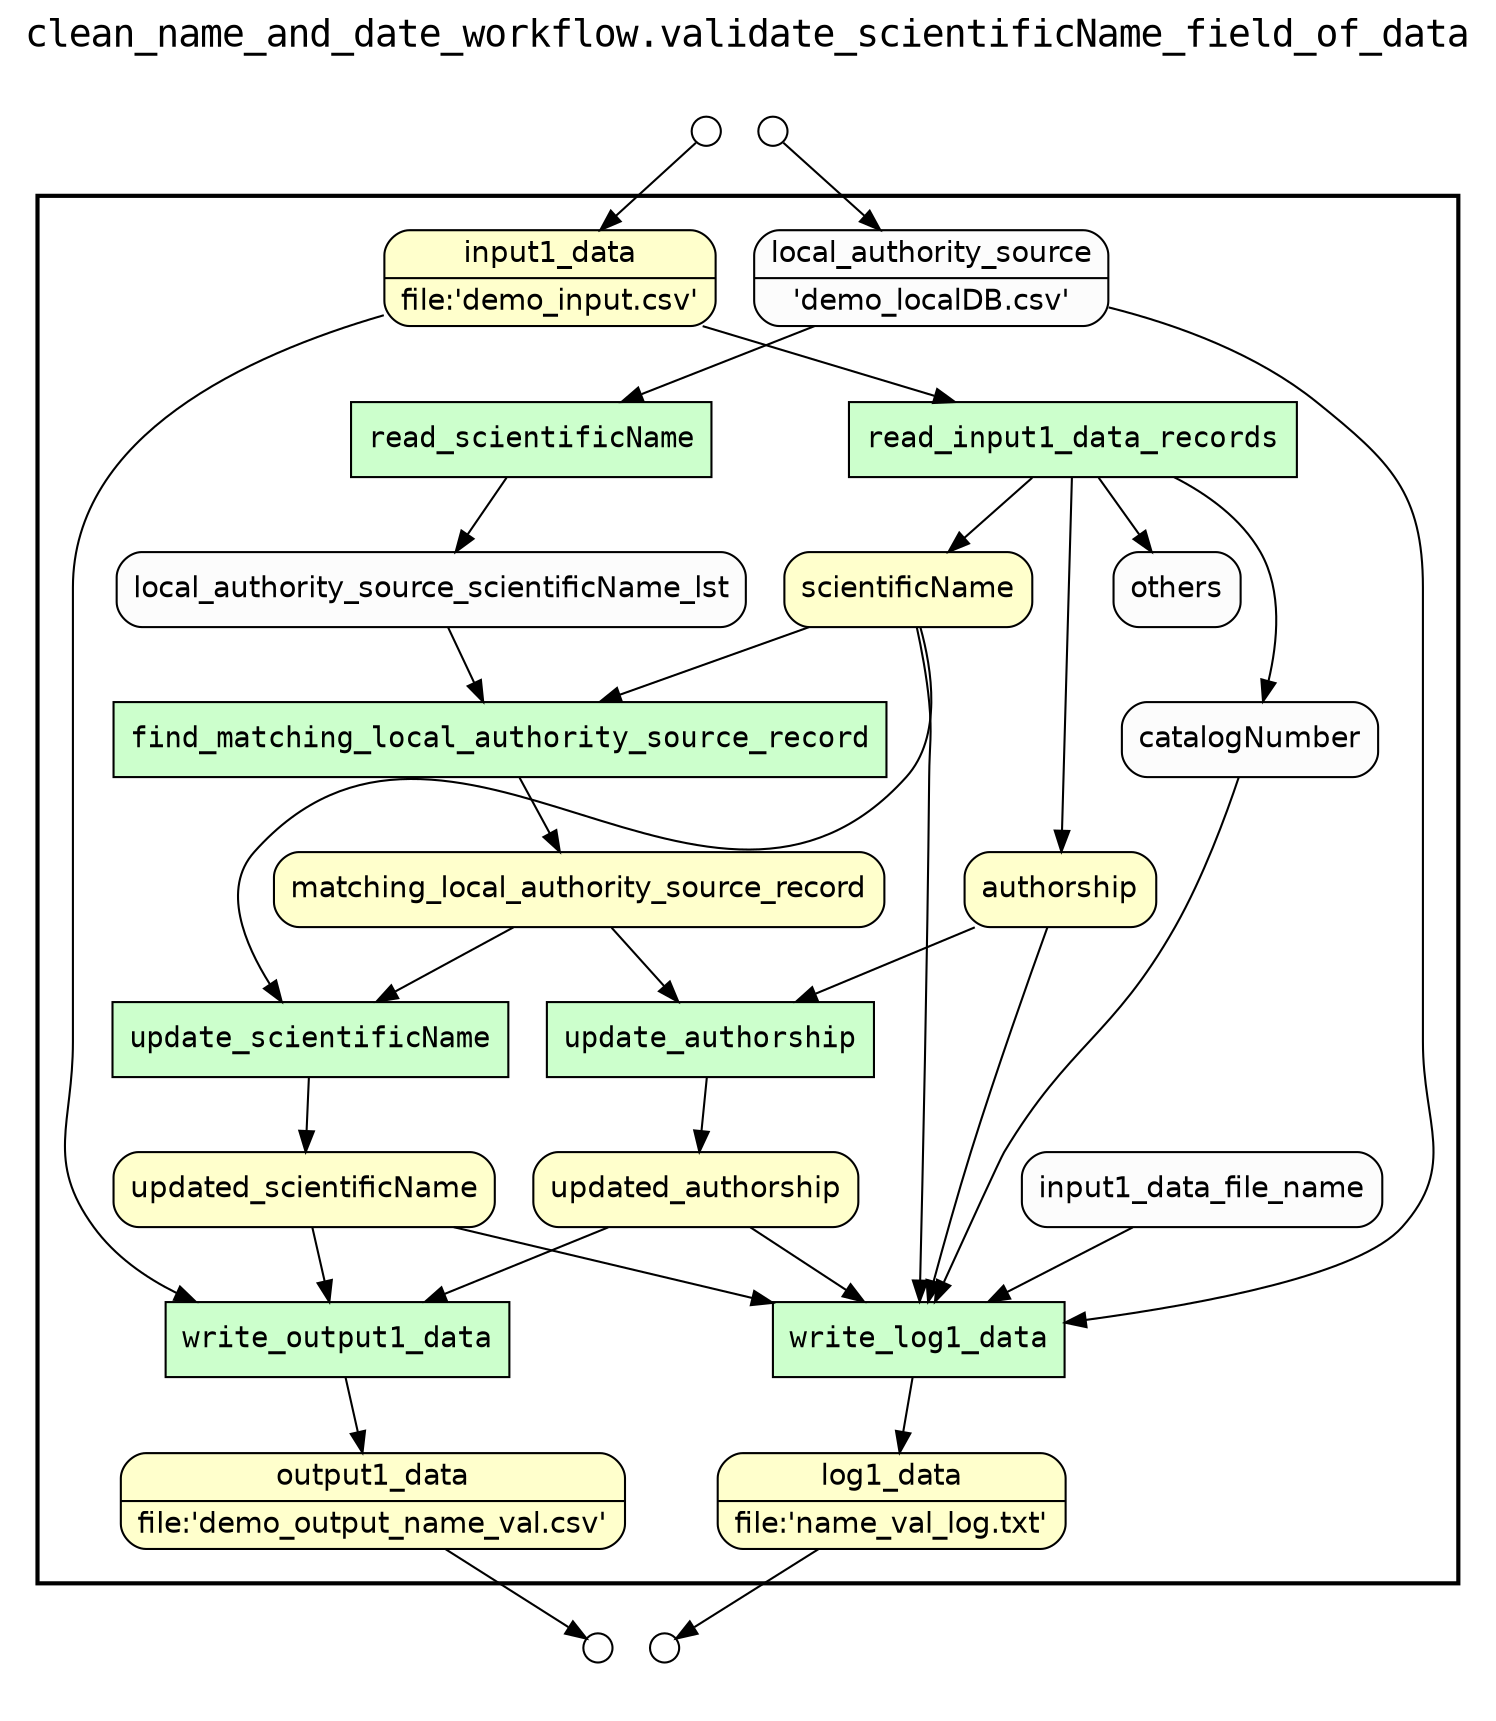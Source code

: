 digraph Workflow {
rankdir=TB
fontname=Courier; fontsize=18; labelloc=t
label="clean_name_and_date_workflow.validate_scientificName_field_of_data"
subgraph cluster_workflow_box_outer { label=""; color=black; penwidth=2
subgraph cluster_workflow_box_inner { label=""; color=white
node[shape=box style=filled fillcolor="#CCFFCC" peripheries=1 fontname=Courier]
read_scientificName
read_input1_data_records
find_matching_local_authority_source_record
update_scientificName
update_authorship
write_log1_data
write_output1_data
node[shape=box style="rounded,filled" fillcolor="#FFFFCC" peripheries=1 fontname=Helvetica]
output1_data [shape=record rankdir=LR label="{<f0> output1_data |<f1> file\:'demo_output_name_val.csv'}"];
log1_data [shape=record rankdir=LR label="{<f0> log1_data |<f1> file\:'name_val_log.txt'}"];
input1_data [shape=record rankdir=LR label="{<f0> input1_data |<f1> file\:'demo_input.csv'}"];
scientificName
matching_local_authority_source_record
authorship
updated_scientificName
updated_authorship
node[shape=box style="rounded,filled" fillcolor="#FCFCFC" peripheries=1 fontname=Helvetica]
local_authority_source [shape=record rankdir=LR label="{<f0> local_authority_source |<f1> 'demo_localDB.csv'}"];
local_authority_source_scientificName_lst
catalogNumber
read_scientificName -> local_authority_source_scientificName_lst
local_authority_source -> read_scientificName
read_input1_data_records -> scientificName
read_input1_data_records -> authorship
read_input1_data_records -> catalogNumber
read_input1_data_records -> others
input1_data -> read_input1_data_records
find_matching_local_authority_source_record -> matching_local_authority_source_record
scientificName -> find_matching_local_authority_source_record
local_authority_source_scientificName_lst -> find_matching_local_authority_source_record
update_scientificName -> updated_scientificName
scientificName -> update_scientificName
matching_local_authority_source_record -> update_scientificName
update_authorship -> updated_authorship
matching_local_authority_source_record -> update_authorship
authorship -> update_authorship
write_log1_data -> log1_data
input1_data_file_name -> write_log1_data
catalogNumber -> write_log1_data
local_authority_source -> write_log1_data
scientificName -> write_log1_data
authorship -> write_log1_data
updated_scientificName -> write_log1_data
updated_authorship -> write_log1_data
write_output1_data -> output1_data
input1_data -> write_output1_data
updated_scientificName -> write_output1_data
updated_authorship -> write_output1_data
}}
subgraph cluster_input_ports_group_outer { label=""; color=white
subgraph cluster_input_ports_group_inner { label=""; color=white
node[shape=circle style="rounded,filled" fillcolor="#FFFFFF" peripheries=1 fontname=Helvetica width=0.2]
local_authority_source_input_port [label=""]
input1_data_input_port [label=""]
}}
subgraph cluster_output_ports_group_outer { label=""; color=white
subgraph cluster_output_ports_group_inner { label=""; color=white
node[shape=circle style="rounded,filled" fillcolor="#FFFFFF" peripheries=1 fontname=Helvetica width=0.2]
output1_data_output_port [label=""]
log1_data_output_port [label=""]
}}
local_authority_source_input_port -> local_authority_source
input1_data_input_port -> input1_data
output1_data -> output1_data_output_port
log1_data -> log1_data_output_port
}
